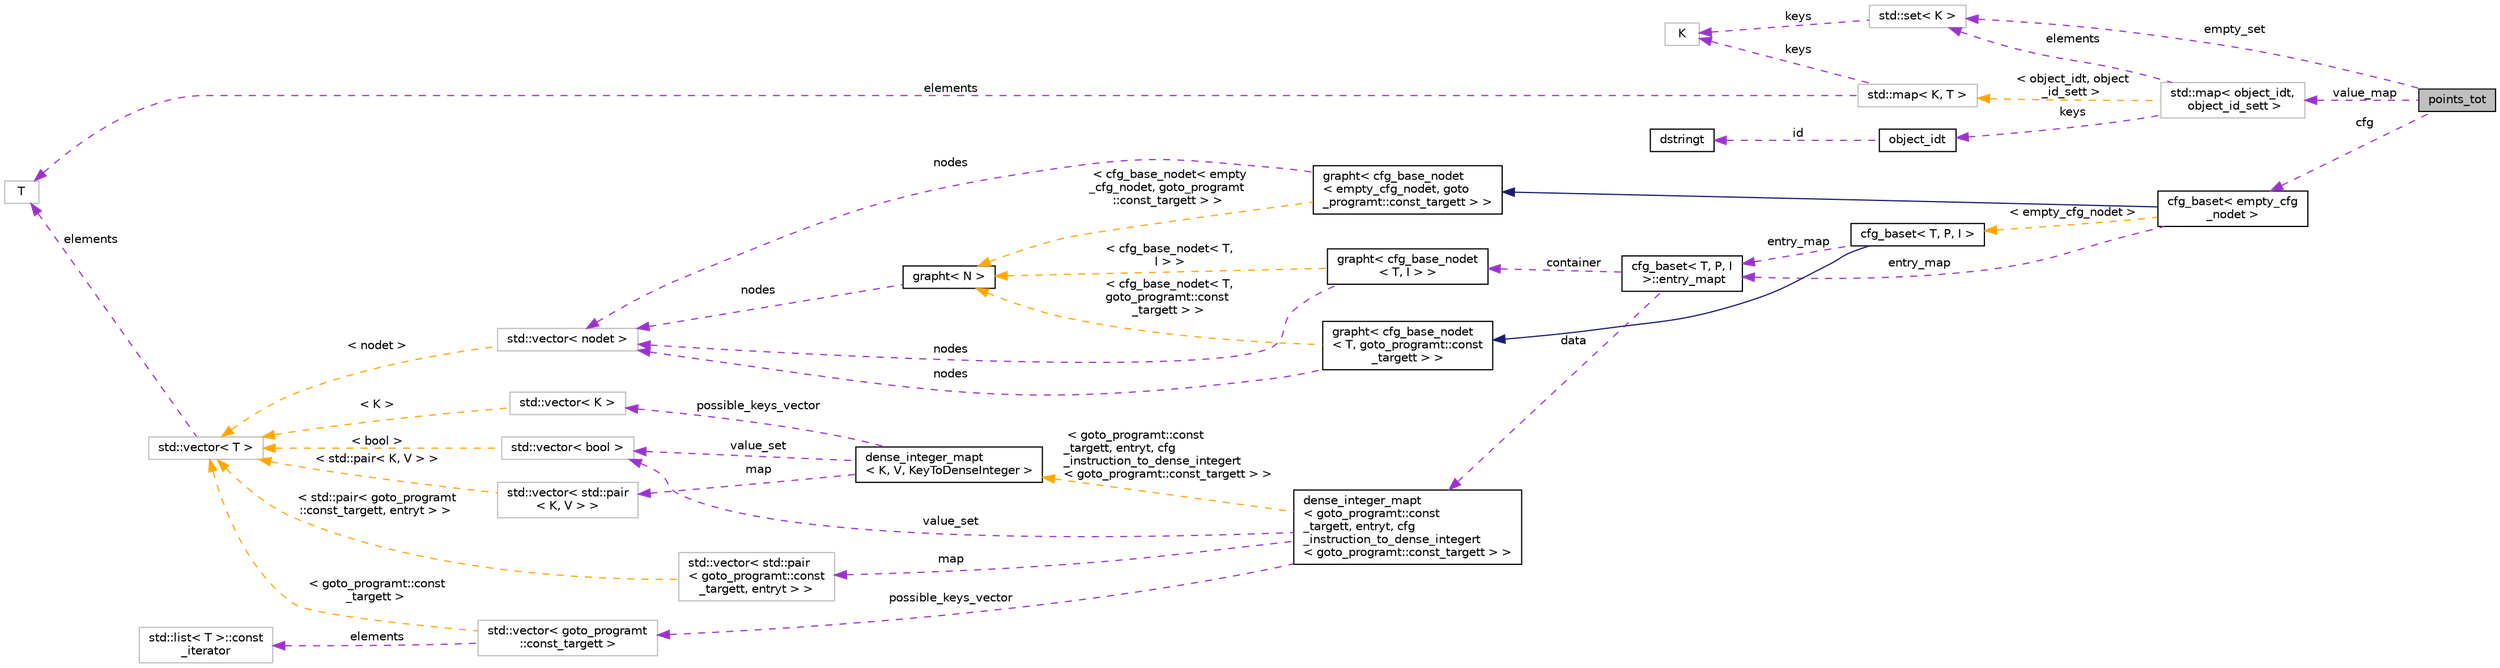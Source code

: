 digraph "points_tot"
{
 // LATEX_PDF_SIZE
  bgcolor="transparent";
  edge [fontname="Helvetica",fontsize="10",labelfontname="Helvetica",labelfontsize="10"];
  node [fontname="Helvetica",fontsize="10",shape=record];
  rankdir="LR";
  Node1 [label="points_tot",height=0.2,width=0.4,color="black", fillcolor="grey75", style="filled", fontcolor="black",tooltip=" "];
  Node2 -> Node1 [dir="back",color="darkorchid3",fontsize="10",style="dashed",label=" value_map" ,fontname="Helvetica"];
  Node2 [label="std::map\< object_idt,\l object_id_sett \>",height=0.2,width=0.4,color="grey75",tooltip=" "];
  Node3 -> Node2 [dir="back",color="darkorchid3",fontsize="10",style="dashed",label=" elements" ,fontname="Helvetica"];
  Node3 [label="std::set\< K \>",height=0.2,width=0.4,color="grey75",tooltip="STL class."];
  Node4 -> Node3 [dir="back",color="darkorchid3",fontsize="10",style="dashed",label=" keys" ,fontname="Helvetica"];
  Node4 [label="K",height=0.2,width=0.4,color="grey75",tooltip=" "];
  Node5 -> Node2 [dir="back",color="darkorchid3",fontsize="10",style="dashed",label=" keys" ,fontname="Helvetica"];
  Node5 [label="object_idt",height=0.2,width=0.4,color="black",URL="$classobject__idt.html",tooltip=" "];
  Node6 -> Node5 [dir="back",color="darkorchid3",fontsize="10",style="dashed",label=" id" ,fontname="Helvetica"];
  Node6 [label="dstringt",height=0.2,width=0.4,color="black",URL="$classdstringt.html",tooltip="dstringt has one field, an unsigned integer no which is an index into a static table of strings."];
  Node7 -> Node2 [dir="back",color="orange",fontsize="10",style="dashed",label=" \< object_idt, object\l_id_sett \>" ,fontname="Helvetica"];
  Node7 [label="std::map\< K, T \>",height=0.2,width=0.4,color="grey75",tooltip="STL class."];
  Node4 -> Node7 [dir="back",color="darkorchid3",fontsize="10",style="dashed",label=" keys" ,fontname="Helvetica"];
  Node8 -> Node7 [dir="back",color="darkorchid3",fontsize="10",style="dashed",label=" elements" ,fontname="Helvetica"];
  Node8 [label="T",height=0.2,width=0.4,color="grey75",tooltip=" "];
  Node9 -> Node1 [dir="back",color="darkorchid3",fontsize="10",style="dashed",label=" cfg" ,fontname="Helvetica"];
  Node9 [label="cfg_baset\< empty_cfg\l_nodet \>",height=0.2,width=0.4,color="black",URL="$classcfg__baset.html",tooltip=" "];
  Node10 -> Node9 [dir="back",color="midnightblue",fontsize="10",style="solid",fontname="Helvetica"];
  Node10 [label="grapht\< cfg_base_nodet\l\< empty_cfg_nodet, goto\l_programt::const_targett \> \>",height=0.2,width=0.4,color="black",URL="$classgrapht.html",tooltip=" "];
  Node11 -> Node10 [dir="back",color="darkorchid3",fontsize="10",style="dashed",label=" nodes" ,fontname="Helvetica"];
  Node11 [label="std::vector\< nodet \>",height=0.2,width=0.4,color="grey75",tooltip=" "];
  Node12 -> Node11 [dir="back",color="orange",fontsize="10",style="dashed",label=" \< nodet \>" ,fontname="Helvetica"];
  Node12 [label="std::vector\< T \>",height=0.2,width=0.4,color="grey75",tooltip="STL class."];
  Node8 -> Node12 [dir="back",color="darkorchid3",fontsize="10",style="dashed",label=" elements" ,fontname="Helvetica"];
  Node13 -> Node10 [dir="back",color="orange",fontsize="10",style="dashed",label=" \< cfg_base_nodet\< empty\l_cfg_nodet, goto_programt\l::const_targett \> \>" ,fontname="Helvetica"];
  Node13 [label="grapht\< N \>",height=0.2,width=0.4,color="black",URL="$classgrapht.html",tooltip="A generic directed graph with a parametric node type."];
  Node11 -> Node13 [dir="back",color="darkorchid3",fontsize="10",style="dashed",label=" nodes" ,fontname="Helvetica"];
  Node14 -> Node9 [dir="back",color="darkorchid3",fontsize="10",style="dashed",label=" entry_map" ,fontname="Helvetica"];
  Node14 [label="cfg_baset\< T, P, I\l \>::entry_mapt",height=0.2,width=0.4,color="black",URL="$classcfg__baset_1_1entry__mapt.html",tooltip=" "];
  Node15 -> Node14 [dir="back",color="darkorchid3",fontsize="10",style="dashed",label=" data" ,fontname="Helvetica"];
  Node15 [label="dense_integer_mapt\l\< goto_programt::const\l_targett, entryt, cfg\l_instruction_to_dense_integert\l\< goto_programt::const_targett \> \>",height=0.2,width=0.4,color="black",URL="$classdense__integer__mapt.html",tooltip=" "];
  Node16 -> Node15 [dir="back",color="darkorchid3",fontsize="10",style="dashed",label=" possible_keys_vector" ,fontname="Helvetica"];
  Node16 [label="std::vector\< goto_programt\l::const_targett \>",height=0.2,width=0.4,color="grey75",tooltip=" "];
  Node17 -> Node16 [dir="back",color="darkorchid3",fontsize="10",style="dashed",label=" elements" ,fontname="Helvetica"];
  Node17 [label="std::list\< T \>::const\l_iterator",height=0.2,width=0.4,color="grey75",tooltip="STL iterator class."];
  Node12 -> Node16 [dir="back",color="orange",fontsize="10",style="dashed",label=" \< goto_programt::const\l_targett \>" ,fontname="Helvetica"];
  Node18 -> Node15 [dir="back",color="darkorchid3",fontsize="10",style="dashed",label=" value_set" ,fontname="Helvetica"];
  Node18 [label="std::vector\< bool \>",height=0.2,width=0.4,color="grey75",tooltip=" "];
  Node12 -> Node18 [dir="back",color="orange",fontsize="10",style="dashed",label=" \< bool \>" ,fontname="Helvetica"];
  Node19 -> Node15 [dir="back",color="darkorchid3",fontsize="10",style="dashed",label=" map" ,fontname="Helvetica"];
  Node19 [label="std::vector\< std::pair\l\< goto_programt::const\l_targett, entryt \> \>",height=0.2,width=0.4,color="grey75",tooltip=" "];
  Node12 -> Node19 [dir="back",color="orange",fontsize="10",style="dashed",label=" \< std::pair\< goto_programt\l::const_targett, entryt \> \>" ,fontname="Helvetica"];
  Node20 -> Node15 [dir="back",color="orange",fontsize="10",style="dashed",label=" \< goto_programt::const\l_targett, entryt, cfg\l_instruction_to_dense_integert\l\< goto_programt::const_targett \> \>" ,fontname="Helvetica"];
  Node20 [label="dense_integer_mapt\l\< K, V, KeyToDenseInteger \>",height=0.2,width=0.4,color="black",URL="$classdense__integer__mapt.html",tooltip="A map type that is backed by a vector, which relies on the ability to (a) see the keys that might be ..."];
  Node21 -> Node20 [dir="back",color="darkorchid3",fontsize="10",style="dashed",label=" map" ,fontname="Helvetica"];
  Node21 [label="std::vector\< std::pair\l\< K, V \> \>",height=0.2,width=0.4,color="grey75",tooltip=" "];
  Node12 -> Node21 [dir="back",color="orange",fontsize="10",style="dashed",label=" \< std::pair\< K, V \> \>" ,fontname="Helvetica"];
  Node22 -> Node20 [dir="back",color="darkorchid3",fontsize="10",style="dashed",label=" possible_keys_vector" ,fontname="Helvetica"];
  Node22 [label="std::vector\< K \>",height=0.2,width=0.4,color="grey75",tooltip=" "];
  Node12 -> Node22 [dir="back",color="orange",fontsize="10",style="dashed",label=" \< K \>" ,fontname="Helvetica"];
  Node18 -> Node20 [dir="back",color="darkorchid3",fontsize="10",style="dashed",label=" value_set" ,fontname="Helvetica"];
  Node23 -> Node14 [dir="back",color="darkorchid3",fontsize="10",style="dashed",label=" container" ,fontname="Helvetica"];
  Node23 [label="grapht\< cfg_base_nodet\l\< T, I \> \>",height=0.2,width=0.4,color="black",URL="$classgrapht.html",tooltip=" "];
  Node11 -> Node23 [dir="back",color="darkorchid3",fontsize="10",style="dashed",label=" nodes" ,fontname="Helvetica"];
  Node13 -> Node23 [dir="back",color="orange",fontsize="10",style="dashed",label=" \< cfg_base_nodet\< T,\l I \> \>" ,fontname="Helvetica"];
  Node24 -> Node9 [dir="back",color="orange",fontsize="10",style="dashed",label=" \< empty_cfg_nodet \>" ,fontname="Helvetica"];
  Node24 [label="cfg_baset\< T, P, I \>",height=0.2,width=0.4,color="black",URL="$classcfg__baset.html",tooltip="A multi-procedural control flow graph (CFG) whose nodes store references to instructions in a GOTO pr..."];
  Node25 -> Node24 [dir="back",color="midnightblue",fontsize="10",style="solid",fontname="Helvetica"];
  Node25 [label="grapht\< cfg_base_nodet\l\< T, goto_programt::const\l_targett \> \>",height=0.2,width=0.4,color="black",URL="$classgrapht.html",tooltip=" "];
  Node11 -> Node25 [dir="back",color="darkorchid3",fontsize="10",style="dashed",label=" nodes" ,fontname="Helvetica"];
  Node13 -> Node25 [dir="back",color="orange",fontsize="10",style="dashed",label=" \< cfg_base_nodet\< T,\l goto_programt::const\l_targett \> \>" ,fontname="Helvetica"];
  Node14 -> Node24 [dir="back",color="darkorchid3",fontsize="10",style="dashed",label=" entry_map" ,fontname="Helvetica"];
  Node3 -> Node1 [dir="back",color="darkorchid3",fontsize="10",style="dashed",label=" empty_set" ,fontname="Helvetica"];
}
